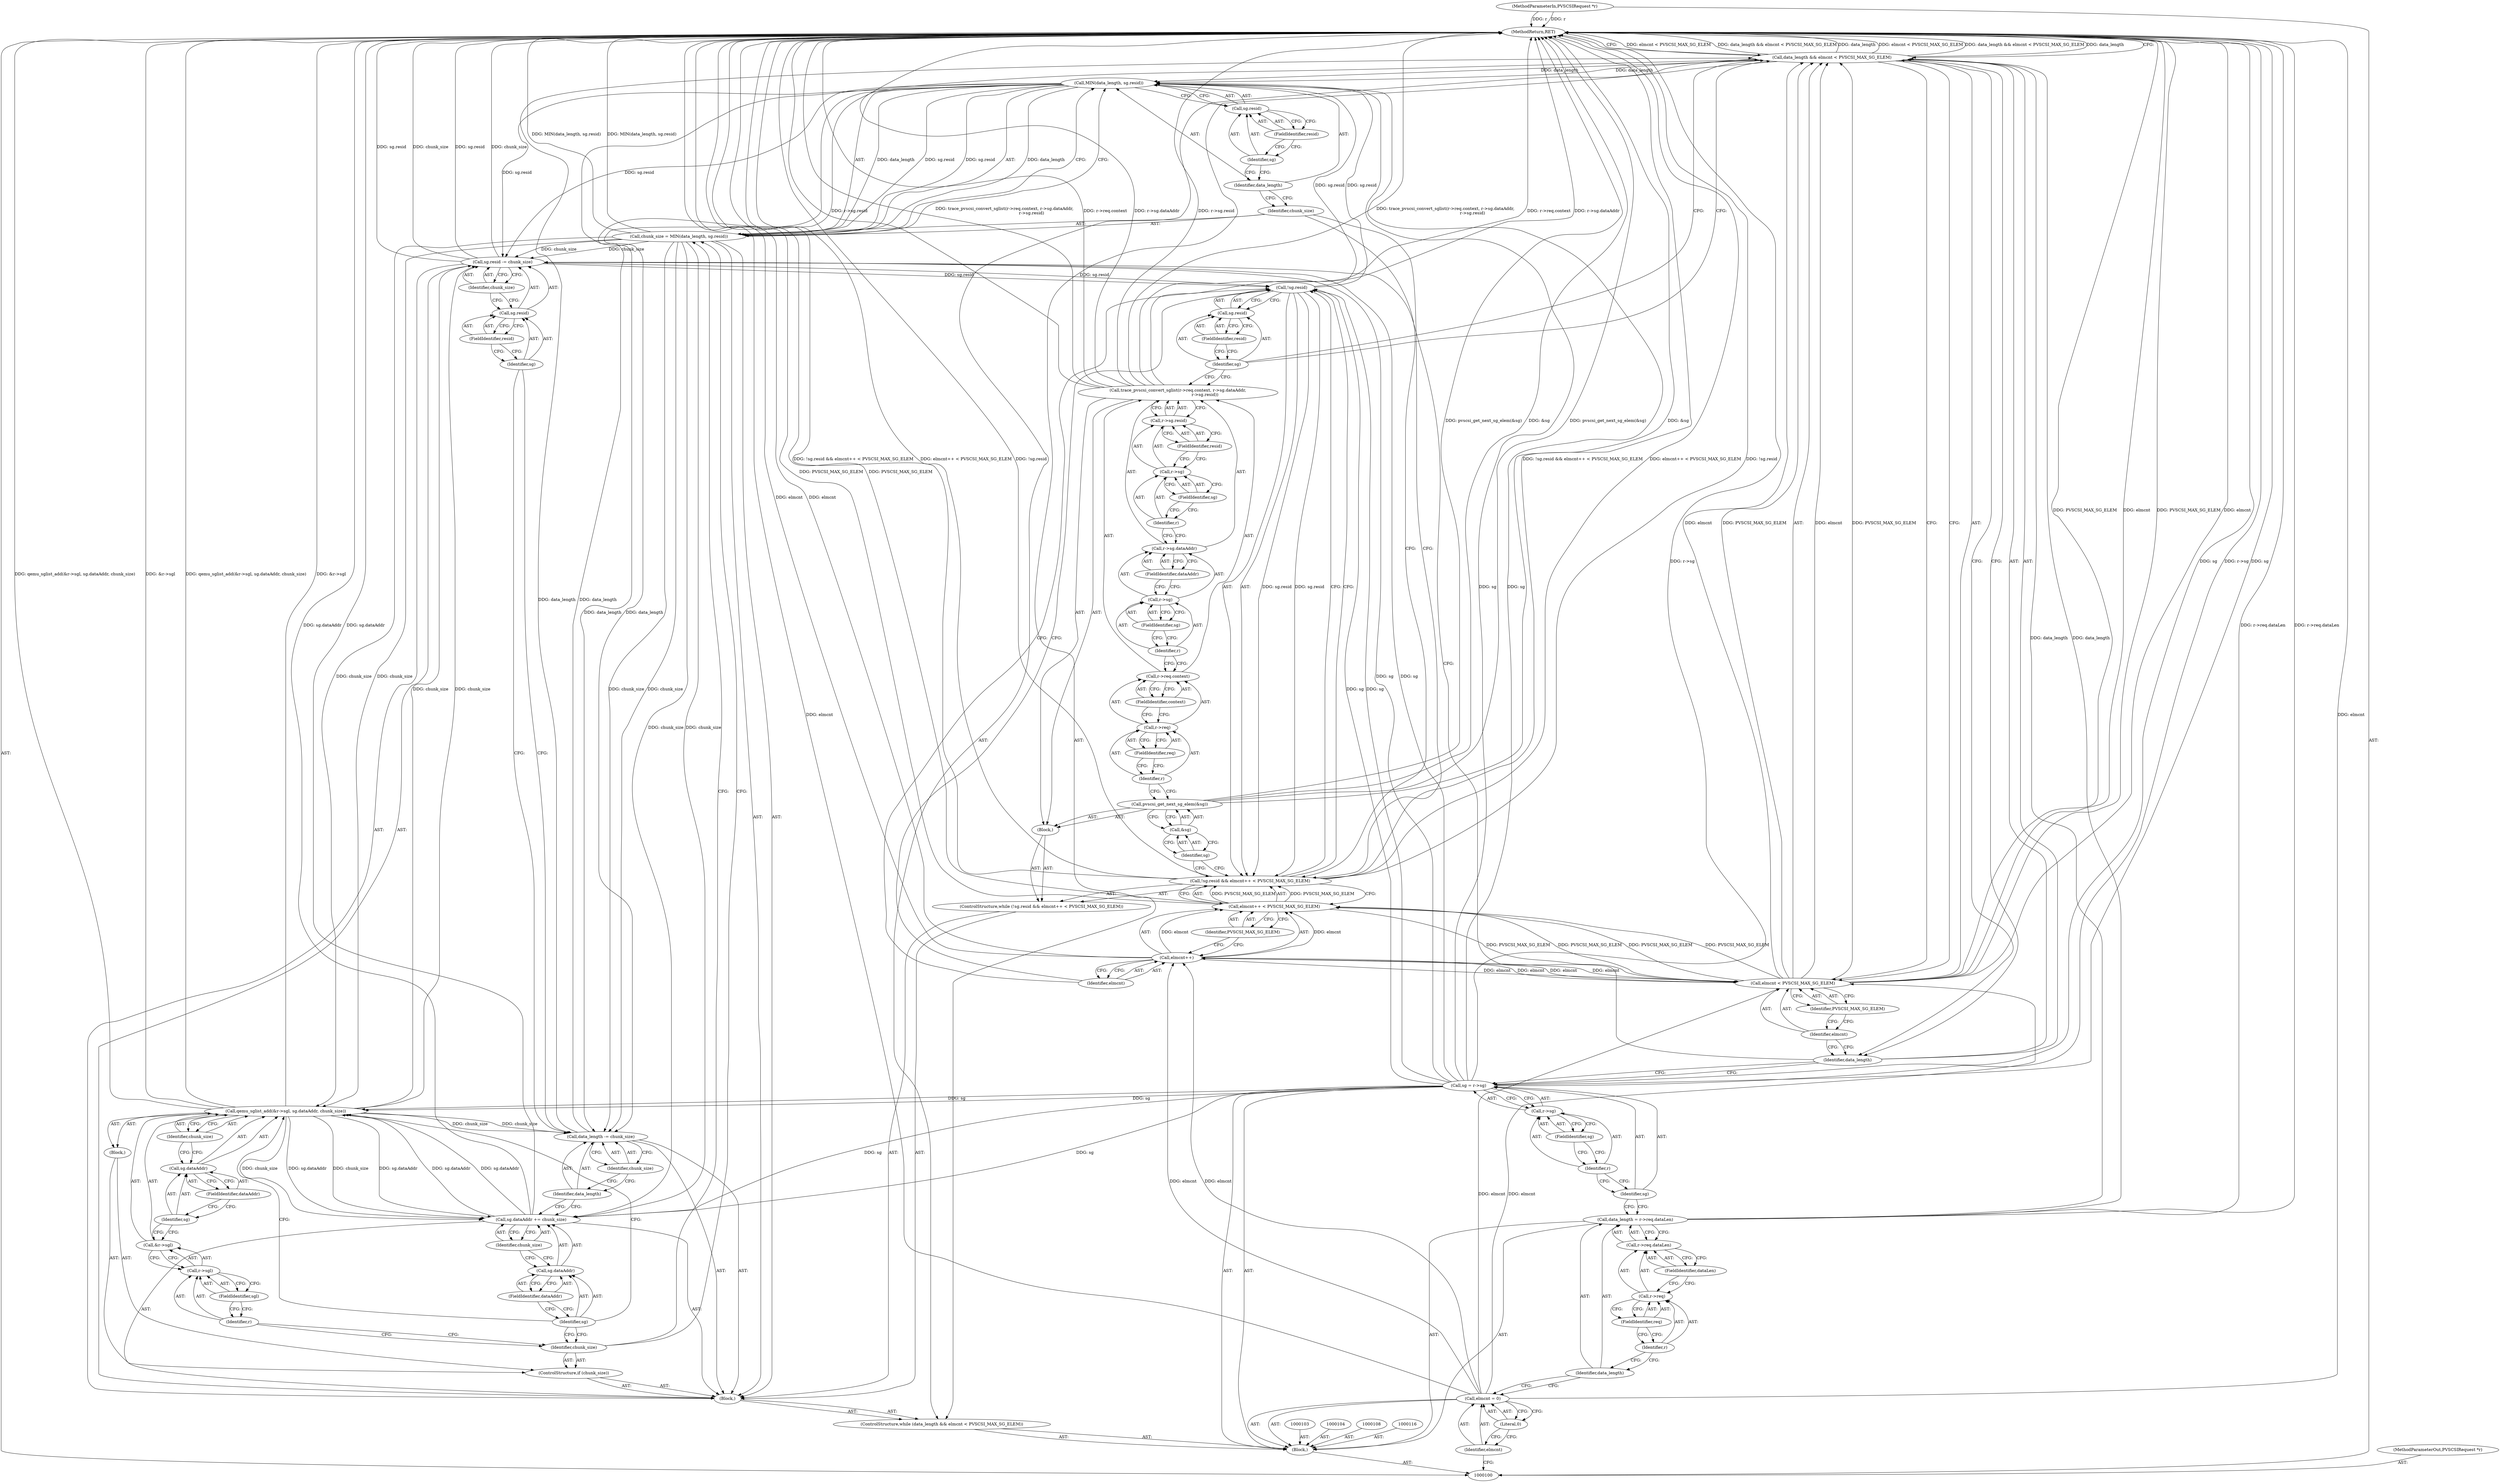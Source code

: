 digraph "0_qemu_49adc5d3f8c6bb75e55ebfeab109c5c37dea65e8" {
"1000191" [label="(MethodReturn,RET)"];
"1000101" [label="(MethodParameterIn,PVSCSIRequest *r)"];
"1000268" [label="(MethodParameterOut,PVSCSIRequest *r)"];
"1000154" [label="(Call,r->sg.resid)"];
"1000155" [label="(Call,r->sg)"];
"1000156" [label="(Identifier,r)"];
"1000157" [label="(FieldIdentifier,sg)"];
"1000158" [label="(FieldIdentifier,resid)"];
"1000161" [label="(Call,MIN(data_length, sg.resid))"];
"1000162" [label="(Identifier,data_length)"];
"1000163" [label="(Call,sg.resid)"];
"1000164" [label="(Identifier,sg)"];
"1000165" [label="(FieldIdentifier,resid)"];
"1000159" [label="(Call,chunk_size = MIN(data_length, sg.resid))"];
"1000160" [label="(Identifier,chunk_size)"];
"1000167" [label="(Identifier,chunk_size)"];
"1000168" [label="(Block,)"];
"1000166" [label="(ControlStructure,if (chunk_size))"];
"1000169" [label="(Call,qemu_sglist_add(&r->sgl, sg.dataAddr, chunk_size))"];
"1000170" [label="(Call,&r->sgl)"];
"1000171" [label="(Call,r->sgl)"];
"1000172" [label="(Identifier,r)"];
"1000173" [label="(FieldIdentifier,sgl)"];
"1000174" [label="(Call,sg.dataAddr)"];
"1000175" [label="(Identifier,sg)"];
"1000176" [label="(FieldIdentifier,dataAddr)"];
"1000177" [label="(Identifier,chunk_size)"];
"1000181" [label="(FieldIdentifier,dataAddr)"];
"1000182" [label="(Identifier,chunk_size)"];
"1000178" [label="(Call,sg.dataAddr += chunk_size)"];
"1000179" [label="(Call,sg.dataAddr)"];
"1000180" [label="(Identifier,sg)"];
"1000185" [label="(Identifier,chunk_size)"];
"1000183" [label="(Call,data_length -= chunk_size)"];
"1000184" [label="(Identifier,data_length)"];
"1000189" [label="(FieldIdentifier,resid)"];
"1000190" [label="(Identifier,chunk_size)"];
"1000186" [label="(Call,sg.resid -= chunk_size)"];
"1000187" [label="(Call,sg.resid)"];
"1000188" [label="(Identifier,sg)"];
"1000102" [label="(Block,)"];
"1000105" [label="(Call,elmcnt = 0)"];
"1000106" [label="(Identifier,elmcnt)"];
"1000107" [label="(Literal,0)"];
"1000109" [label="(Call,data_length = r->req.dataLen)"];
"1000110" [label="(Identifier,data_length)"];
"1000111" [label="(Call,r->req.dataLen)"];
"1000112" [label="(Call,r->req)"];
"1000113" [label="(Identifier,r)"];
"1000114" [label="(FieldIdentifier,req)"];
"1000115" [label="(FieldIdentifier,dataLen)"];
"1000117" [label="(Call,sg = r->sg)"];
"1000118" [label="(Identifier,sg)"];
"1000119" [label="(Call,r->sg)"];
"1000120" [label="(Identifier,r)"];
"1000121" [label="(FieldIdentifier,sg)"];
"1000123" [label="(Call,data_length && elmcnt < PVSCSI_MAX_SG_ELEM)"];
"1000124" [label="(Identifier,data_length)"];
"1000125" [label="(Call,elmcnt < PVSCSI_MAX_SG_ELEM)"];
"1000126" [label="(Identifier,elmcnt)"];
"1000127" [label="(Identifier,PVSCSI_MAX_SG_ELEM)"];
"1000122" [label="(ControlStructure,while (data_length && elmcnt < PVSCSI_MAX_SG_ELEM))"];
"1000128" [label="(Block,)"];
"1000130" [label="(Call,!sg.resid && elmcnt++ < PVSCSI_MAX_SG_ELEM)"];
"1000131" [label="(Call,!sg.resid)"];
"1000132" [label="(Call,sg.resid)"];
"1000133" [label="(Identifier,sg)"];
"1000134" [label="(FieldIdentifier,resid)"];
"1000135" [label="(Call,elmcnt++ < PVSCSI_MAX_SG_ELEM)"];
"1000136" [label="(Call,elmcnt++)"];
"1000137" [label="(Identifier,elmcnt)"];
"1000138" [label="(Identifier,PVSCSI_MAX_SG_ELEM)"];
"1000139" [label="(Block,)"];
"1000129" [label="(ControlStructure,while (!sg.resid && elmcnt++ < PVSCSI_MAX_SG_ELEM))"];
"1000140" [label="(Call,pvscsi_get_next_sg_elem(&sg))"];
"1000141" [label="(Call,&sg)"];
"1000142" [label="(Identifier,sg)"];
"1000143" [label="(Call,trace_pvscsi_convert_sglist(r->req.context, r->sg.dataAddr,\n                                         r->sg.resid))"];
"1000144" [label="(Call,r->req.context)"];
"1000145" [label="(Call,r->req)"];
"1000146" [label="(Identifier,r)"];
"1000147" [label="(FieldIdentifier,req)"];
"1000148" [label="(FieldIdentifier,context)"];
"1000149" [label="(Call,r->sg.dataAddr)"];
"1000150" [label="(Call,r->sg)"];
"1000151" [label="(Identifier,r)"];
"1000152" [label="(FieldIdentifier,sg)"];
"1000153" [label="(FieldIdentifier,dataAddr)"];
"1000191" -> "1000100"  [label="AST: "];
"1000191" -> "1000123"  [label="CFG: "];
"1000186" -> "1000191"  [label="DDG: sg.resid"];
"1000186" -> "1000191"  [label="DDG: chunk_size"];
"1000123" -> "1000191"  [label="DDG: elmcnt < PVSCSI_MAX_SG_ELEM"];
"1000123" -> "1000191"  [label="DDG: data_length && elmcnt < PVSCSI_MAX_SG_ELEM"];
"1000123" -> "1000191"  [label="DDG: data_length"];
"1000178" -> "1000191"  [label="DDG: sg.dataAddr"];
"1000140" -> "1000191"  [label="DDG: pvscsi_get_next_sg_elem(&sg)"];
"1000140" -> "1000191"  [label="DDG: &sg"];
"1000143" -> "1000191"  [label="DDG: r->req.context"];
"1000143" -> "1000191"  [label="DDG: r->sg.dataAddr"];
"1000143" -> "1000191"  [label="DDG: r->sg.resid"];
"1000143" -> "1000191"  [label="DDG: trace_pvscsi_convert_sglist(r->req.context, r->sg.dataAddr,\n                                         r->sg.resid)"];
"1000125" -> "1000191"  [label="DDG: PVSCSI_MAX_SG_ELEM"];
"1000125" -> "1000191"  [label="DDG: elmcnt"];
"1000117" -> "1000191"  [label="DDG: sg"];
"1000117" -> "1000191"  [label="DDG: r->sg"];
"1000169" -> "1000191"  [label="DDG: &r->sgl"];
"1000169" -> "1000191"  [label="DDG: qemu_sglist_add(&r->sgl, sg.dataAddr, chunk_size)"];
"1000135" -> "1000191"  [label="DDG: PVSCSI_MAX_SG_ELEM"];
"1000130" -> "1000191"  [label="DDG: !sg.resid && elmcnt++ < PVSCSI_MAX_SG_ELEM"];
"1000130" -> "1000191"  [label="DDG: elmcnt++ < PVSCSI_MAX_SG_ELEM"];
"1000130" -> "1000191"  [label="DDG: !sg.resid"];
"1000101" -> "1000191"  [label="DDG: r"];
"1000109" -> "1000191"  [label="DDG: r->req.dataLen"];
"1000159" -> "1000191"  [label="DDG: MIN(data_length, sg.resid)"];
"1000136" -> "1000191"  [label="DDG: elmcnt"];
"1000105" -> "1000191"  [label="DDG: elmcnt"];
"1000101" -> "1000100"  [label="AST: "];
"1000101" -> "1000191"  [label="DDG: r"];
"1000268" -> "1000100"  [label="AST: "];
"1000154" -> "1000143"  [label="AST: "];
"1000154" -> "1000158"  [label="CFG: "];
"1000155" -> "1000154"  [label="AST: "];
"1000158" -> "1000154"  [label="AST: "];
"1000143" -> "1000154"  [label="CFG: "];
"1000155" -> "1000154"  [label="AST: "];
"1000155" -> "1000157"  [label="CFG: "];
"1000156" -> "1000155"  [label="AST: "];
"1000157" -> "1000155"  [label="AST: "];
"1000158" -> "1000155"  [label="CFG: "];
"1000156" -> "1000155"  [label="AST: "];
"1000156" -> "1000149"  [label="CFG: "];
"1000157" -> "1000156"  [label="CFG: "];
"1000157" -> "1000155"  [label="AST: "];
"1000157" -> "1000156"  [label="CFG: "];
"1000155" -> "1000157"  [label="CFG: "];
"1000158" -> "1000154"  [label="AST: "];
"1000158" -> "1000155"  [label="CFG: "];
"1000154" -> "1000158"  [label="CFG: "];
"1000161" -> "1000159"  [label="AST: "];
"1000161" -> "1000163"  [label="CFG: "];
"1000162" -> "1000161"  [label="AST: "];
"1000163" -> "1000161"  [label="AST: "];
"1000159" -> "1000161"  [label="CFG: "];
"1000161" -> "1000159"  [label="DDG: data_length"];
"1000161" -> "1000159"  [label="DDG: sg.resid"];
"1000123" -> "1000161"  [label="DDG: data_length"];
"1000131" -> "1000161"  [label="DDG: sg.resid"];
"1000117" -> "1000161"  [label="DDG: sg"];
"1000161" -> "1000183"  [label="DDG: data_length"];
"1000161" -> "1000186"  [label="DDG: sg.resid"];
"1000162" -> "1000161"  [label="AST: "];
"1000162" -> "1000160"  [label="CFG: "];
"1000164" -> "1000162"  [label="CFG: "];
"1000163" -> "1000161"  [label="AST: "];
"1000163" -> "1000165"  [label="CFG: "];
"1000164" -> "1000163"  [label="AST: "];
"1000165" -> "1000163"  [label="AST: "];
"1000161" -> "1000163"  [label="CFG: "];
"1000164" -> "1000163"  [label="AST: "];
"1000164" -> "1000162"  [label="CFG: "];
"1000165" -> "1000164"  [label="CFG: "];
"1000165" -> "1000163"  [label="AST: "];
"1000165" -> "1000164"  [label="CFG: "];
"1000163" -> "1000165"  [label="CFG: "];
"1000159" -> "1000128"  [label="AST: "];
"1000159" -> "1000161"  [label="CFG: "];
"1000160" -> "1000159"  [label="AST: "];
"1000161" -> "1000159"  [label="AST: "];
"1000167" -> "1000159"  [label="CFG: "];
"1000159" -> "1000191"  [label="DDG: MIN(data_length, sg.resid)"];
"1000161" -> "1000159"  [label="DDG: data_length"];
"1000161" -> "1000159"  [label="DDG: sg.resid"];
"1000159" -> "1000169"  [label="DDG: chunk_size"];
"1000159" -> "1000178"  [label="DDG: chunk_size"];
"1000159" -> "1000183"  [label="DDG: chunk_size"];
"1000159" -> "1000186"  [label="DDG: chunk_size"];
"1000160" -> "1000159"  [label="AST: "];
"1000160" -> "1000130"  [label="CFG: "];
"1000162" -> "1000160"  [label="CFG: "];
"1000167" -> "1000166"  [label="AST: "];
"1000167" -> "1000159"  [label="CFG: "];
"1000172" -> "1000167"  [label="CFG: "];
"1000180" -> "1000167"  [label="CFG: "];
"1000168" -> "1000166"  [label="AST: "];
"1000169" -> "1000168"  [label="AST: "];
"1000166" -> "1000128"  [label="AST: "];
"1000167" -> "1000166"  [label="AST: "];
"1000168" -> "1000166"  [label="AST: "];
"1000169" -> "1000168"  [label="AST: "];
"1000169" -> "1000177"  [label="CFG: "];
"1000170" -> "1000169"  [label="AST: "];
"1000174" -> "1000169"  [label="AST: "];
"1000177" -> "1000169"  [label="AST: "];
"1000180" -> "1000169"  [label="CFG: "];
"1000169" -> "1000191"  [label="DDG: &r->sgl"];
"1000169" -> "1000191"  [label="DDG: qemu_sglist_add(&r->sgl, sg.dataAddr, chunk_size)"];
"1000178" -> "1000169"  [label="DDG: sg.dataAddr"];
"1000117" -> "1000169"  [label="DDG: sg"];
"1000159" -> "1000169"  [label="DDG: chunk_size"];
"1000169" -> "1000178"  [label="DDG: chunk_size"];
"1000169" -> "1000178"  [label="DDG: sg.dataAddr"];
"1000169" -> "1000183"  [label="DDG: chunk_size"];
"1000169" -> "1000186"  [label="DDG: chunk_size"];
"1000170" -> "1000169"  [label="AST: "];
"1000170" -> "1000171"  [label="CFG: "];
"1000171" -> "1000170"  [label="AST: "];
"1000175" -> "1000170"  [label="CFG: "];
"1000171" -> "1000170"  [label="AST: "];
"1000171" -> "1000173"  [label="CFG: "];
"1000172" -> "1000171"  [label="AST: "];
"1000173" -> "1000171"  [label="AST: "];
"1000170" -> "1000171"  [label="CFG: "];
"1000172" -> "1000171"  [label="AST: "];
"1000172" -> "1000167"  [label="CFG: "];
"1000173" -> "1000172"  [label="CFG: "];
"1000173" -> "1000171"  [label="AST: "];
"1000173" -> "1000172"  [label="CFG: "];
"1000171" -> "1000173"  [label="CFG: "];
"1000174" -> "1000169"  [label="AST: "];
"1000174" -> "1000176"  [label="CFG: "];
"1000175" -> "1000174"  [label="AST: "];
"1000176" -> "1000174"  [label="AST: "];
"1000177" -> "1000174"  [label="CFG: "];
"1000175" -> "1000174"  [label="AST: "];
"1000175" -> "1000170"  [label="CFG: "];
"1000176" -> "1000175"  [label="CFG: "];
"1000176" -> "1000174"  [label="AST: "];
"1000176" -> "1000175"  [label="CFG: "];
"1000174" -> "1000176"  [label="CFG: "];
"1000177" -> "1000169"  [label="AST: "];
"1000177" -> "1000174"  [label="CFG: "];
"1000169" -> "1000177"  [label="CFG: "];
"1000181" -> "1000179"  [label="AST: "];
"1000181" -> "1000180"  [label="CFG: "];
"1000179" -> "1000181"  [label="CFG: "];
"1000182" -> "1000178"  [label="AST: "];
"1000182" -> "1000179"  [label="CFG: "];
"1000178" -> "1000182"  [label="CFG: "];
"1000178" -> "1000128"  [label="AST: "];
"1000178" -> "1000182"  [label="CFG: "];
"1000179" -> "1000178"  [label="AST: "];
"1000182" -> "1000178"  [label="AST: "];
"1000184" -> "1000178"  [label="CFG: "];
"1000178" -> "1000191"  [label="DDG: sg.dataAddr"];
"1000178" -> "1000169"  [label="DDG: sg.dataAddr"];
"1000159" -> "1000178"  [label="DDG: chunk_size"];
"1000169" -> "1000178"  [label="DDG: chunk_size"];
"1000169" -> "1000178"  [label="DDG: sg.dataAddr"];
"1000117" -> "1000178"  [label="DDG: sg"];
"1000179" -> "1000178"  [label="AST: "];
"1000179" -> "1000181"  [label="CFG: "];
"1000180" -> "1000179"  [label="AST: "];
"1000181" -> "1000179"  [label="AST: "];
"1000182" -> "1000179"  [label="CFG: "];
"1000180" -> "1000179"  [label="AST: "];
"1000180" -> "1000169"  [label="CFG: "];
"1000180" -> "1000167"  [label="CFG: "];
"1000181" -> "1000180"  [label="CFG: "];
"1000185" -> "1000183"  [label="AST: "];
"1000185" -> "1000184"  [label="CFG: "];
"1000183" -> "1000185"  [label="CFG: "];
"1000183" -> "1000128"  [label="AST: "];
"1000183" -> "1000185"  [label="CFG: "];
"1000184" -> "1000183"  [label="AST: "];
"1000185" -> "1000183"  [label="AST: "];
"1000188" -> "1000183"  [label="CFG: "];
"1000183" -> "1000123"  [label="DDG: data_length"];
"1000159" -> "1000183"  [label="DDG: chunk_size"];
"1000169" -> "1000183"  [label="DDG: chunk_size"];
"1000161" -> "1000183"  [label="DDG: data_length"];
"1000184" -> "1000183"  [label="AST: "];
"1000184" -> "1000178"  [label="CFG: "];
"1000185" -> "1000184"  [label="CFG: "];
"1000189" -> "1000187"  [label="AST: "];
"1000189" -> "1000188"  [label="CFG: "];
"1000187" -> "1000189"  [label="CFG: "];
"1000190" -> "1000186"  [label="AST: "];
"1000190" -> "1000187"  [label="CFG: "];
"1000186" -> "1000190"  [label="CFG: "];
"1000186" -> "1000128"  [label="AST: "];
"1000186" -> "1000190"  [label="CFG: "];
"1000187" -> "1000186"  [label="AST: "];
"1000190" -> "1000186"  [label="AST: "];
"1000124" -> "1000186"  [label="CFG: "];
"1000186" -> "1000191"  [label="DDG: sg.resid"];
"1000186" -> "1000191"  [label="DDG: chunk_size"];
"1000186" -> "1000131"  [label="DDG: sg.resid"];
"1000159" -> "1000186"  [label="DDG: chunk_size"];
"1000169" -> "1000186"  [label="DDG: chunk_size"];
"1000117" -> "1000186"  [label="DDG: sg"];
"1000161" -> "1000186"  [label="DDG: sg.resid"];
"1000187" -> "1000186"  [label="AST: "];
"1000187" -> "1000189"  [label="CFG: "];
"1000188" -> "1000187"  [label="AST: "];
"1000189" -> "1000187"  [label="AST: "];
"1000190" -> "1000187"  [label="CFG: "];
"1000188" -> "1000187"  [label="AST: "];
"1000188" -> "1000183"  [label="CFG: "];
"1000189" -> "1000188"  [label="CFG: "];
"1000102" -> "1000100"  [label="AST: "];
"1000103" -> "1000102"  [label="AST: "];
"1000104" -> "1000102"  [label="AST: "];
"1000105" -> "1000102"  [label="AST: "];
"1000108" -> "1000102"  [label="AST: "];
"1000109" -> "1000102"  [label="AST: "];
"1000116" -> "1000102"  [label="AST: "];
"1000117" -> "1000102"  [label="AST: "];
"1000122" -> "1000102"  [label="AST: "];
"1000105" -> "1000102"  [label="AST: "];
"1000105" -> "1000107"  [label="CFG: "];
"1000106" -> "1000105"  [label="AST: "];
"1000107" -> "1000105"  [label="AST: "];
"1000110" -> "1000105"  [label="CFG: "];
"1000105" -> "1000191"  [label="DDG: elmcnt"];
"1000105" -> "1000125"  [label="DDG: elmcnt"];
"1000105" -> "1000136"  [label="DDG: elmcnt"];
"1000106" -> "1000105"  [label="AST: "];
"1000106" -> "1000100"  [label="CFG: "];
"1000107" -> "1000106"  [label="CFG: "];
"1000107" -> "1000105"  [label="AST: "];
"1000107" -> "1000106"  [label="CFG: "];
"1000105" -> "1000107"  [label="CFG: "];
"1000109" -> "1000102"  [label="AST: "];
"1000109" -> "1000111"  [label="CFG: "];
"1000110" -> "1000109"  [label="AST: "];
"1000111" -> "1000109"  [label="AST: "];
"1000118" -> "1000109"  [label="CFG: "];
"1000109" -> "1000191"  [label="DDG: r->req.dataLen"];
"1000109" -> "1000123"  [label="DDG: data_length"];
"1000110" -> "1000109"  [label="AST: "];
"1000110" -> "1000105"  [label="CFG: "];
"1000113" -> "1000110"  [label="CFG: "];
"1000111" -> "1000109"  [label="AST: "];
"1000111" -> "1000115"  [label="CFG: "];
"1000112" -> "1000111"  [label="AST: "];
"1000115" -> "1000111"  [label="AST: "];
"1000109" -> "1000111"  [label="CFG: "];
"1000112" -> "1000111"  [label="AST: "];
"1000112" -> "1000114"  [label="CFG: "];
"1000113" -> "1000112"  [label="AST: "];
"1000114" -> "1000112"  [label="AST: "];
"1000115" -> "1000112"  [label="CFG: "];
"1000113" -> "1000112"  [label="AST: "];
"1000113" -> "1000110"  [label="CFG: "];
"1000114" -> "1000113"  [label="CFG: "];
"1000114" -> "1000112"  [label="AST: "];
"1000114" -> "1000113"  [label="CFG: "];
"1000112" -> "1000114"  [label="CFG: "];
"1000115" -> "1000111"  [label="AST: "];
"1000115" -> "1000112"  [label="CFG: "];
"1000111" -> "1000115"  [label="CFG: "];
"1000117" -> "1000102"  [label="AST: "];
"1000117" -> "1000119"  [label="CFG: "];
"1000118" -> "1000117"  [label="AST: "];
"1000119" -> "1000117"  [label="AST: "];
"1000124" -> "1000117"  [label="CFG: "];
"1000117" -> "1000191"  [label="DDG: sg"];
"1000117" -> "1000191"  [label="DDG: r->sg"];
"1000117" -> "1000131"  [label="DDG: sg"];
"1000117" -> "1000161"  [label="DDG: sg"];
"1000117" -> "1000169"  [label="DDG: sg"];
"1000117" -> "1000178"  [label="DDG: sg"];
"1000117" -> "1000186"  [label="DDG: sg"];
"1000118" -> "1000117"  [label="AST: "];
"1000118" -> "1000109"  [label="CFG: "];
"1000120" -> "1000118"  [label="CFG: "];
"1000119" -> "1000117"  [label="AST: "];
"1000119" -> "1000121"  [label="CFG: "];
"1000120" -> "1000119"  [label="AST: "];
"1000121" -> "1000119"  [label="AST: "];
"1000117" -> "1000119"  [label="CFG: "];
"1000120" -> "1000119"  [label="AST: "];
"1000120" -> "1000118"  [label="CFG: "];
"1000121" -> "1000120"  [label="CFG: "];
"1000121" -> "1000119"  [label="AST: "];
"1000121" -> "1000120"  [label="CFG: "];
"1000119" -> "1000121"  [label="CFG: "];
"1000123" -> "1000122"  [label="AST: "];
"1000123" -> "1000124"  [label="CFG: "];
"1000123" -> "1000125"  [label="CFG: "];
"1000124" -> "1000123"  [label="AST: "];
"1000125" -> "1000123"  [label="AST: "];
"1000133" -> "1000123"  [label="CFG: "];
"1000191" -> "1000123"  [label="CFG: "];
"1000123" -> "1000191"  [label="DDG: elmcnt < PVSCSI_MAX_SG_ELEM"];
"1000123" -> "1000191"  [label="DDG: data_length && elmcnt < PVSCSI_MAX_SG_ELEM"];
"1000123" -> "1000191"  [label="DDG: data_length"];
"1000183" -> "1000123"  [label="DDG: data_length"];
"1000109" -> "1000123"  [label="DDG: data_length"];
"1000125" -> "1000123"  [label="DDG: elmcnt"];
"1000125" -> "1000123"  [label="DDG: PVSCSI_MAX_SG_ELEM"];
"1000123" -> "1000161"  [label="DDG: data_length"];
"1000124" -> "1000123"  [label="AST: "];
"1000126" -> "1000124"  [label="CFG: "];
"1000124" -> "1000117"  [label="CFG: "];
"1000123" -> "1000124"  [label="CFG: "];
"1000125" -> "1000123"  [label="AST: "];
"1000125" -> "1000127"  [label="CFG: "];
"1000126" -> "1000125"  [label="AST: "];
"1000127" -> "1000125"  [label="AST: "];
"1000123" -> "1000125"  [label="CFG: "];
"1000125" -> "1000191"  [label="DDG: PVSCSI_MAX_SG_ELEM"];
"1000125" -> "1000191"  [label="DDG: elmcnt"];
"1000125" -> "1000123"  [label="DDG: elmcnt"];
"1000125" -> "1000123"  [label="DDG: PVSCSI_MAX_SG_ELEM"];
"1000136" -> "1000125"  [label="DDG: elmcnt"];
"1000105" -> "1000125"  [label="DDG: elmcnt"];
"1000135" -> "1000125"  [label="DDG: PVSCSI_MAX_SG_ELEM"];
"1000125" -> "1000136"  [label="DDG: elmcnt"];
"1000125" -> "1000135"  [label="DDG: PVSCSI_MAX_SG_ELEM"];
"1000126" -> "1000125"  [label="AST: "];
"1000126" -> "1000124"  [label="CFG: "];
"1000127" -> "1000126"  [label="CFG: "];
"1000127" -> "1000125"  [label="AST: "];
"1000127" -> "1000126"  [label="CFG: "];
"1000125" -> "1000127"  [label="CFG: "];
"1000122" -> "1000102"  [label="AST: "];
"1000123" -> "1000122"  [label="AST: "];
"1000128" -> "1000122"  [label="AST: "];
"1000128" -> "1000122"  [label="AST: "];
"1000129" -> "1000128"  [label="AST: "];
"1000159" -> "1000128"  [label="AST: "];
"1000166" -> "1000128"  [label="AST: "];
"1000178" -> "1000128"  [label="AST: "];
"1000183" -> "1000128"  [label="AST: "];
"1000186" -> "1000128"  [label="AST: "];
"1000130" -> "1000129"  [label="AST: "];
"1000130" -> "1000131"  [label="CFG: "];
"1000130" -> "1000135"  [label="CFG: "];
"1000131" -> "1000130"  [label="AST: "];
"1000135" -> "1000130"  [label="AST: "];
"1000142" -> "1000130"  [label="CFG: "];
"1000160" -> "1000130"  [label="CFG: "];
"1000130" -> "1000191"  [label="DDG: !sg.resid && elmcnt++ < PVSCSI_MAX_SG_ELEM"];
"1000130" -> "1000191"  [label="DDG: elmcnt++ < PVSCSI_MAX_SG_ELEM"];
"1000130" -> "1000191"  [label="DDG: !sg.resid"];
"1000131" -> "1000130"  [label="DDG: sg.resid"];
"1000135" -> "1000130"  [label="DDG: PVSCSI_MAX_SG_ELEM"];
"1000131" -> "1000130"  [label="AST: "];
"1000131" -> "1000132"  [label="CFG: "];
"1000132" -> "1000131"  [label="AST: "];
"1000137" -> "1000131"  [label="CFG: "];
"1000130" -> "1000131"  [label="CFG: "];
"1000131" -> "1000130"  [label="DDG: sg.resid"];
"1000186" -> "1000131"  [label="DDG: sg.resid"];
"1000117" -> "1000131"  [label="DDG: sg"];
"1000131" -> "1000161"  [label="DDG: sg.resid"];
"1000132" -> "1000131"  [label="AST: "];
"1000132" -> "1000134"  [label="CFG: "];
"1000133" -> "1000132"  [label="AST: "];
"1000134" -> "1000132"  [label="AST: "];
"1000131" -> "1000132"  [label="CFG: "];
"1000133" -> "1000132"  [label="AST: "];
"1000133" -> "1000123"  [label="CFG: "];
"1000133" -> "1000143"  [label="CFG: "];
"1000134" -> "1000133"  [label="CFG: "];
"1000134" -> "1000132"  [label="AST: "];
"1000134" -> "1000133"  [label="CFG: "];
"1000132" -> "1000134"  [label="CFG: "];
"1000135" -> "1000130"  [label="AST: "];
"1000135" -> "1000138"  [label="CFG: "];
"1000136" -> "1000135"  [label="AST: "];
"1000138" -> "1000135"  [label="AST: "];
"1000130" -> "1000135"  [label="CFG: "];
"1000135" -> "1000191"  [label="DDG: PVSCSI_MAX_SG_ELEM"];
"1000135" -> "1000125"  [label="DDG: PVSCSI_MAX_SG_ELEM"];
"1000135" -> "1000130"  [label="DDG: PVSCSI_MAX_SG_ELEM"];
"1000136" -> "1000135"  [label="DDG: elmcnt"];
"1000125" -> "1000135"  [label="DDG: PVSCSI_MAX_SG_ELEM"];
"1000136" -> "1000135"  [label="AST: "];
"1000136" -> "1000137"  [label="CFG: "];
"1000137" -> "1000136"  [label="AST: "];
"1000138" -> "1000136"  [label="CFG: "];
"1000136" -> "1000191"  [label="DDG: elmcnt"];
"1000136" -> "1000125"  [label="DDG: elmcnt"];
"1000136" -> "1000135"  [label="DDG: elmcnt"];
"1000125" -> "1000136"  [label="DDG: elmcnt"];
"1000105" -> "1000136"  [label="DDG: elmcnt"];
"1000137" -> "1000136"  [label="AST: "];
"1000137" -> "1000131"  [label="CFG: "];
"1000136" -> "1000137"  [label="CFG: "];
"1000138" -> "1000135"  [label="AST: "];
"1000138" -> "1000136"  [label="CFG: "];
"1000135" -> "1000138"  [label="CFG: "];
"1000139" -> "1000129"  [label="AST: "];
"1000140" -> "1000139"  [label="AST: "];
"1000143" -> "1000139"  [label="AST: "];
"1000129" -> "1000128"  [label="AST: "];
"1000130" -> "1000129"  [label="AST: "];
"1000139" -> "1000129"  [label="AST: "];
"1000140" -> "1000139"  [label="AST: "];
"1000140" -> "1000141"  [label="CFG: "];
"1000141" -> "1000140"  [label="AST: "];
"1000146" -> "1000140"  [label="CFG: "];
"1000140" -> "1000191"  [label="DDG: pvscsi_get_next_sg_elem(&sg)"];
"1000140" -> "1000191"  [label="DDG: &sg"];
"1000141" -> "1000140"  [label="AST: "];
"1000141" -> "1000142"  [label="CFG: "];
"1000142" -> "1000141"  [label="AST: "];
"1000140" -> "1000141"  [label="CFG: "];
"1000142" -> "1000141"  [label="AST: "];
"1000142" -> "1000130"  [label="CFG: "];
"1000141" -> "1000142"  [label="CFG: "];
"1000143" -> "1000139"  [label="AST: "];
"1000143" -> "1000154"  [label="CFG: "];
"1000144" -> "1000143"  [label="AST: "];
"1000149" -> "1000143"  [label="AST: "];
"1000154" -> "1000143"  [label="AST: "];
"1000133" -> "1000143"  [label="CFG: "];
"1000143" -> "1000191"  [label="DDG: r->req.context"];
"1000143" -> "1000191"  [label="DDG: r->sg.dataAddr"];
"1000143" -> "1000191"  [label="DDG: r->sg.resid"];
"1000143" -> "1000191"  [label="DDG: trace_pvscsi_convert_sglist(r->req.context, r->sg.dataAddr,\n                                         r->sg.resid)"];
"1000144" -> "1000143"  [label="AST: "];
"1000144" -> "1000148"  [label="CFG: "];
"1000145" -> "1000144"  [label="AST: "];
"1000148" -> "1000144"  [label="AST: "];
"1000151" -> "1000144"  [label="CFG: "];
"1000145" -> "1000144"  [label="AST: "];
"1000145" -> "1000147"  [label="CFG: "];
"1000146" -> "1000145"  [label="AST: "];
"1000147" -> "1000145"  [label="AST: "];
"1000148" -> "1000145"  [label="CFG: "];
"1000146" -> "1000145"  [label="AST: "];
"1000146" -> "1000140"  [label="CFG: "];
"1000147" -> "1000146"  [label="CFG: "];
"1000147" -> "1000145"  [label="AST: "];
"1000147" -> "1000146"  [label="CFG: "];
"1000145" -> "1000147"  [label="CFG: "];
"1000148" -> "1000144"  [label="AST: "];
"1000148" -> "1000145"  [label="CFG: "];
"1000144" -> "1000148"  [label="CFG: "];
"1000149" -> "1000143"  [label="AST: "];
"1000149" -> "1000153"  [label="CFG: "];
"1000150" -> "1000149"  [label="AST: "];
"1000153" -> "1000149"  [label="AST: "];
"1000156" -> "1000149"  [label="CFG: "];
"1000150" -> "1000149"  [label="AST: "];
"1000150" -> "1000152"  [label="CFG: "];
"1000151" -> "1000150"  [label="AST: "];
"1000152" -> "1000150"  [label="AST: "];
"1000153" -> "1000150"  [label="CFG: "];
"1000151" -> "1000150"  [label="AST: "];
"1000151" -> "1000144"  [label="CFG: "];
"1000152" -> "1000151"  [label="CFG: "];
"1000152" -> "1000150"  [label="AST: "];
"1000152" -> "1000151"  [label="CFG: "];
"1000150" -> "1000152"  [label="CFG: "];
"1000153" -> "1000149"  [label="AST: "];
"1000153" -> "1000150"  [label="CFG: "];
"1000149" -> "1000153"  [label="CFG: "];
}
